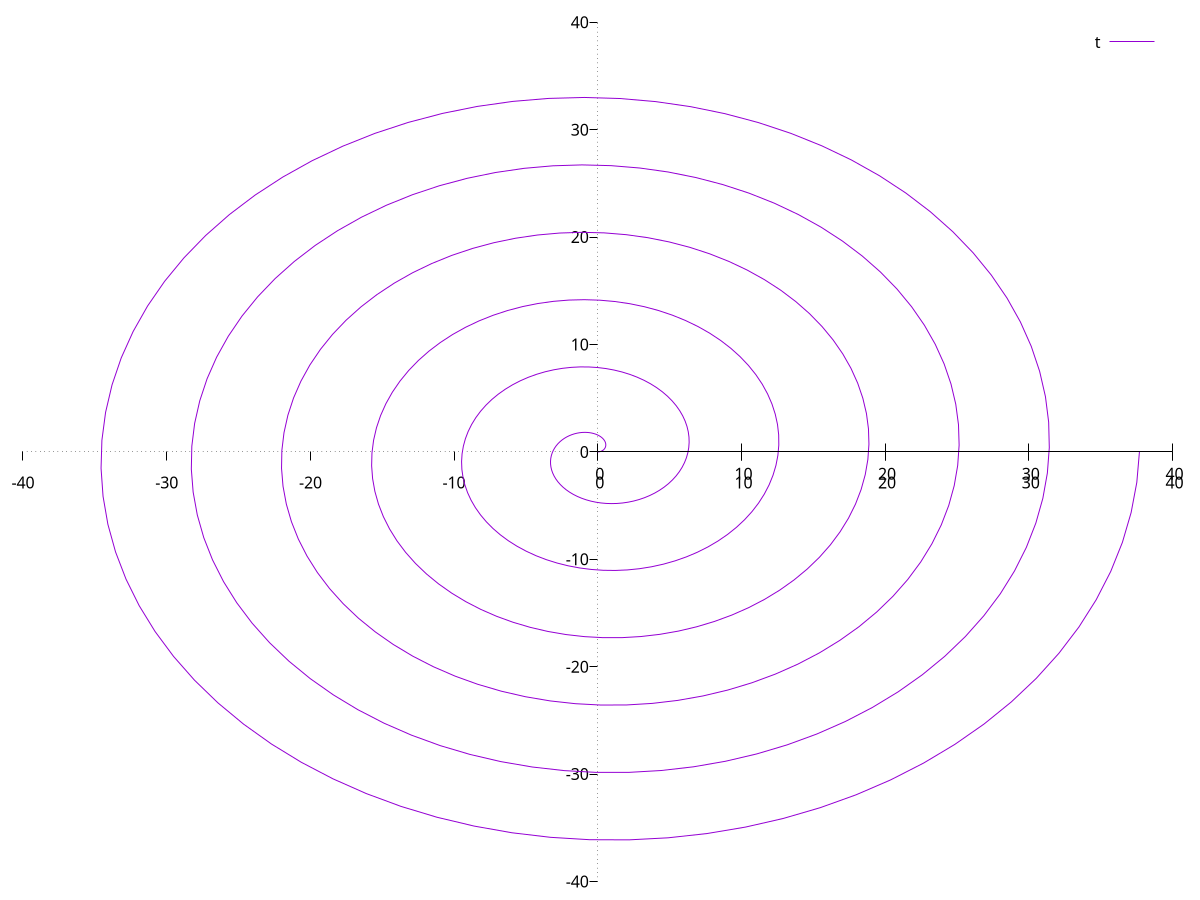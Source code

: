 set xtics axis nomirror
set ytics axis nomirror
set zeroaxis
unset border
set samples 500
set polar
plot [0:12*pi] t
